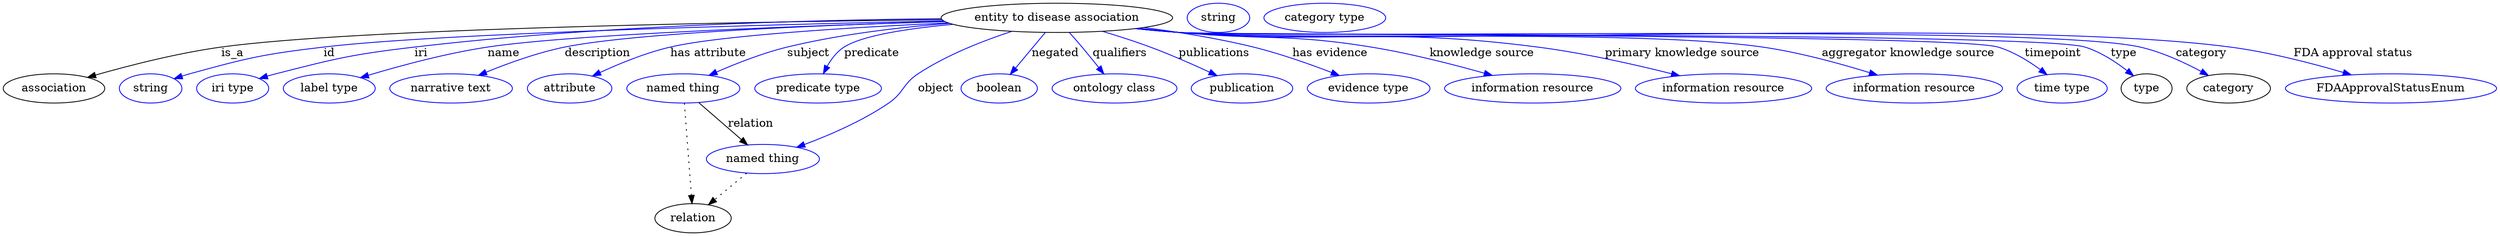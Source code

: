 digraph {
	graph [bb="0,0,3067.4,283"];
	node [label="\N"];
	"entity to disease association"	[height=0.5,
		label="entity to disease association",
		pos="1295.4,265",
		width=3.9538];
	association	[height=0.5,
		pos="62.394,178",
		width=1.7332];
	"entity to disease association" -> association	[label=is_a,
		lp="282.39,221.5",
		pos="e,103.74,191.68 1154.1,262.75 913.7,260.02 435.09,251.83 268.39,229 214.84,221.67 154.92,206.29 113.57,194.51"];
	id	[color=blue,
		height=0.5,
		label=string,
		pos="181.39,178",
		width=1.0652];
	"entity to disease association" -> id	[color=blue,
		label=id,
		lp="401.39,221.5",
		pos="e,210.37,190.01 1156,261.29 940.85,256.64 537.51,245.98 394.39,229 320.13,220.19 301.49,215.87 229.39,196 226.28,195.14 223.08,194.18 \
219.88,193.17",
		style=solid];
	iri	[color=blue,
		height=0.5,
		label="iri type",
		pos="282.39,178",
		width=1.2277];
	"entity to disease association" -> iri	[color=blue,
		label=iri,
		lp="514.39,221.5",
		pos="e,315.3,190.23 1153.1,263.94 994.69,262.41 731.41,255.56 506.39,229 429.53,219.93 410.38,215.19 335.39,196 332.02,195.14 328.54,\
194.18 325.05,193.17",
		style=solid];
	name	[color=blue,
		height=0.5,
		label="label type",
		pos="401.39,178",
		width=1.5707];
	"entity to disease association" -> name	[color=blue,
		label=name,
		lp="616.39,221.5",
		pos="e,439.77,191.29 1157.6,260.38 985.45,255.27 700.76,244.8 596.39,229 545.53,221.3 488.7,205.93 449.57,194.25",
		style=solid];
	description	[color=blue,
		height=0.5,
		label="narrative text",
		pos="551.39,178",
		width=2.0943];
	"entity to disease association" -> description	[color=blue,
		label=description,
		lp="730.89,221.5",
		pos="e,584.88,194.13 1157.1,260.6 1006.7,256.08 776.27,246.55 690.39,229 657.27,222.23 621.41,209.18 594.41,198.11",
		style=solid];
	"has attribute"	[color=blue,
		height=0.5,
		label=attribute,
		pos="696.39,178",
		width=1.4443];
	"entity to disease association" -> "has attribute"	[color=blue,
		label="has attribute",
		lp="867.39,221.5",
		pos="e,724.63,193.33 1161.6,258.76 1044.3,253.31 882.91,243.53 820.39,229 790.26,221.99 757.88,208.73 733.77,197.62",
		style=solid];
	subject	[color=blue,
		height=0.5,
		label="named thing",
		pos="836.39,178",
		width=1.9318];
	"entity to disease association" -> subject	[color=blue,
		label=subject,
		lp="990.39,221.5",
		pos="e,867.98,194.08 1163.5,258.15 1102.3,253.38 1029,244.72 964.39,229 934.42,221.7 902.06,209.01 877.38,198.25",
		style=solid];
	predicate	[color=blue,
		height=0.5,
		label="predicate type",
		pos="1002.4,178",
		width=2.1665];
	"entity to disease association" -> predicate	[color=blue,
		label=predicate,
		lp="1068.4,221.5",
		pos="e,1008.9,196.2 1167.7,256.93 1113.2,251.88 1056.9,243.34 1034.4,229 1025.5,223.33 1018.6,214.19 1013.5,205.27",
		style=solid];
	object	[color=blue,
		height=0.5,
		label="named thing",
		pos="934.39,91",
		width=1.9318];
	"entity to disease association" -> object	[color=blue,
		label=object,
		lp="1147.4,178",
		pos="e,976.03,105.47 1240.6,248.36 1205.9,236.98 1161,219.45 1125.4,196 1106.5,183.54 1108.1,172.77 1089.4,160 1057.3,138.07 1017,120.64 \
985.5,108.92",
		style=solid];
	negated	[color=blue,
		height=0.5,
		label=boolean,
		pos="1225.4,178",
		width=1.2999];
	"entity to disease association" -> negated	[color=blue,
		label=negated,
		lp="1294.4,221.5",
		pos="e,1238.8,195.31 1281.2,246.8 1270.9,234.23 1256.7,217.01 1245.2,203.08",
		style=solid];
	qualifiers	[color=blue,
		height=0.5,
		label="ontology class",
		pos="1366.4,178",
		width=2.1304];
	"entity to disease association" -> qualifiers	[color=blue,
		label=qualifiers,
		lp="1373.9,221.5",
		pos="e,1353.7,195.93 1311.6,246.79 1316.8,241.2 1322.4,234.91 1327.4,229 1334.1,221.01 1341.3,212.07 1347.5,203.97",
		style=solid];
	publications	[color=blue,
		height=0.5,
		label=publication,
		pos="1523.4,178",
		width=1.7332];
	"entity to disease association" -> publications	[color=blue,
		label=publications,
		lp="1490.4,221.5",
		pos="e,1492.9,193.86 1352.2,248.42 1371.2,242.8 1392.4,236.08 1411.4,229 1435.8,219.91 1462.4,208.1 1483.6,198.24",
		style=solid];
	"has evidence"	[color=blue,
		height=0.5,
		label="evidence type",
		pos="1679.4,178",
		width=2.0943];
	"entity to disease association" -> "has evidence"	[color=blue,
		label="has evidence",
		lp="1632.9,221.5",
		pos="e,1643.5,193.96 1403,253.14 1445.6,247.65 1494.6,239.8 1538.4,229 1571,220.96 1606.5,208.31 1633.8,197.75",
		style=solid];
	"knowledge source"	[color=blue,
		height=0.5,
		label="information resource",
		pos="1881.4,178",
		width=3.015];
	"entity to disease association" -> "knowledge source"	[color=blue,
		label="knowledge source",
		lp="1819.9,221.5",
		pos="e,1831.8,194.03 1395.9,252.25 1413.1,250.39 1430.7,248.57 1447.4,247 1552.1,237.15 1579.6,245.94 1683.4,229 1730.7,221.29 1783.2,\
207.8 1822.2,196.77",
		style=solid];
	"primary knowledge source"	[color=blue,
		height=0.5,
		label="information resource",
		pos="2116.4,178",
		width=3.015];
	"entity to disease association" -> "primary knowledge source"	[color=blue,
		label="primary knowledge source",
		lp="2066.4,221.5",
		pos="e,2062,193.73 1393.8,251.97 1411.6,250.08 1430.1,248.32 1447.4,247 1643,232.09 1693.8,254.11 1888.4,229 1944.4,221.78 2006.9,207.61 \
2052.3,196.2",
		style=solid];
	"aggregator knowledge source"	[color=blue,
		height=0.5,
		label="information resource",
		pos="2351.4,178",
		width=3.015];
	"entity to disease association" -> "aggregator knowledge source"	[color=blue,
		label="aggregator knowledge source",
		lp="2344.9,221.5",
		pos="e,2306.2,194.4 1393,251.82 1411.1,249.93 1429.8,248.2 1447.4,247 1606.6,236.12 2007.4,251.88 2165.4,229 2210.2,222.52 2259.6,208.92 \
2296.2,197.54",
		style=solid];
	timepoint	[color=blue,
		height=0.5,
		label="time type",
		pos="2533.4,178",
		width=1.5346];
	"entity to disease association" -> timepoint	[color=blue,
		label=timepoint,
		lp="2523.4,221.5",
		pos="e,2515,194.99 1392.6,251.76 1410.8,249.86 1429.6,248.15 1447.4,247 1503.3,243.38 2401.8,245.23 2455.4,229 2474,223.37 2492.4,211.9 \
2506.7,201.37",
		style=solid];
	type	[height=0.5,
		pos="2637.4,178",
		width=0.86659];
	"entity to disease association" -> type	[color=blue,
		label=type,
		lp="2610.4,221.5",
		pos="e,2621.6,193.55 1392.2,251.78 1410.5,249.86 1429.5,248.14 1447.4,247 1509.2,243.05 2503.2,247.43 2562.4,229 2581.2,223.14 2599.6,\
210.95 2613.5,200.08",
		style=solid];
	category	[height=0.5,
		pos="2738.4,178",
		width=1.4263];
	"entity to disease association" -> category	[color=blue,
		label=category,
		lp="2705.9,221.5",
		pos="e,2713.7,194.07 1392.2,251.77 1410.5,249.85 1429.5,248.13 1447.4,247 1578.6,238.68 2502.2,258.25 2630.4,229 2656.6,223.02 2684.1,\
210.21 2704.7,199.05",
		style=solid];
	"FDA approval status"	[color=blue,
		height=0.5,
		label=FDAApprovalStatusEnum,
		pos="2937.4,178",
		width=3.6108];
	"entity to disease association" -> "FDA approval status"	[color=blue,
		label="FDA approval status",
		lp="2891.9,221.5",
		pos="e,2888.9,194.78 1392.2,251.75 1410.5,249.83 1429.5,248.12 1447.4,247 1734.4,229 2456.3,266.81 2741.4,229 2788.4,222.77 2840.3,209.22 \
2878.9,197.79",
		style=solid];
	subject -> object	[label=relation,
		lp="919.39,134.5",
		pos="e,915.56,108.34 855.29,160.61 870.2,147.68 891.19,129.47 907.8,115.07"];
	relation	[height=0.5,
		pos="848.39,18",
		width=1.2999];
	subject -> relation	[pos="e,847.09,36.188 837.7,159.79 839.78,132.48 843.84,78.994 846.31,46.38",
		style=dotted];
	object -> relation	[pos="e,867.35,34.647 914.45,73.533 902.81,63.922 887.97,51.669 875.3,41.213",
		style=dotted];
	association_type	[color=blue,
		height=0.5,
		label=string,
		pos="1494.4,265",
		width=1.0652];
	association_category	[color=blue,
		height=0.5,
		label="category type",
		pos="1625.4,265",
		width=2.0762];
}
